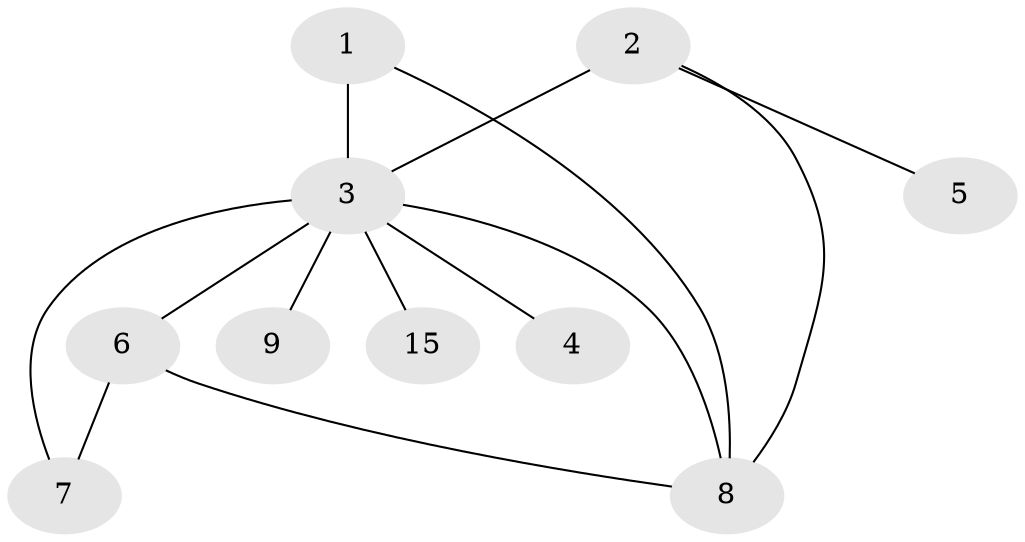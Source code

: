 // original degree distribution, {3: 0.23529411764705882, 4: 0.13725490196078433, 1: 0.09803921568627451, 2: 0.29411764705882354, 7: 0.0196078431372549, 0: 0.11764705882352941, 6: 0.0392156862745098, 5: 0.0392156862745098, 8: 0.0196078431372549}
// Generated by graph-tools (version 1.1) at 2025/48/03/04/25 22:48:17]
// undirected, 10 vertices, 13 edges
graph export_dot {
  node [color=gray90,style=filled];
  1;
  2;
  3;
  4;
  5;
  6;
  7;
  8;
  9;
  15;
  1 -- 3 [weight=5.0];
  1 -- 8 [weight=1.0];
  2 -- 3 [weight=2.0];
  2 -- 5 [weight=1.0];
  2 -- 8 [weight=1.0];
  3 -- 4 [weight=2.0];
  3 -- 6 [weight=5.0];
  3 -- 7 [weight=1.0];
  3 -- 8 [weight=1.0];
  3 -- 9 [weight=1.0];
  3 -- 15 [weight=1.0];
  6 -- 7 [weight=1.0];
  6 -- 8 [weight=1.0];
}
